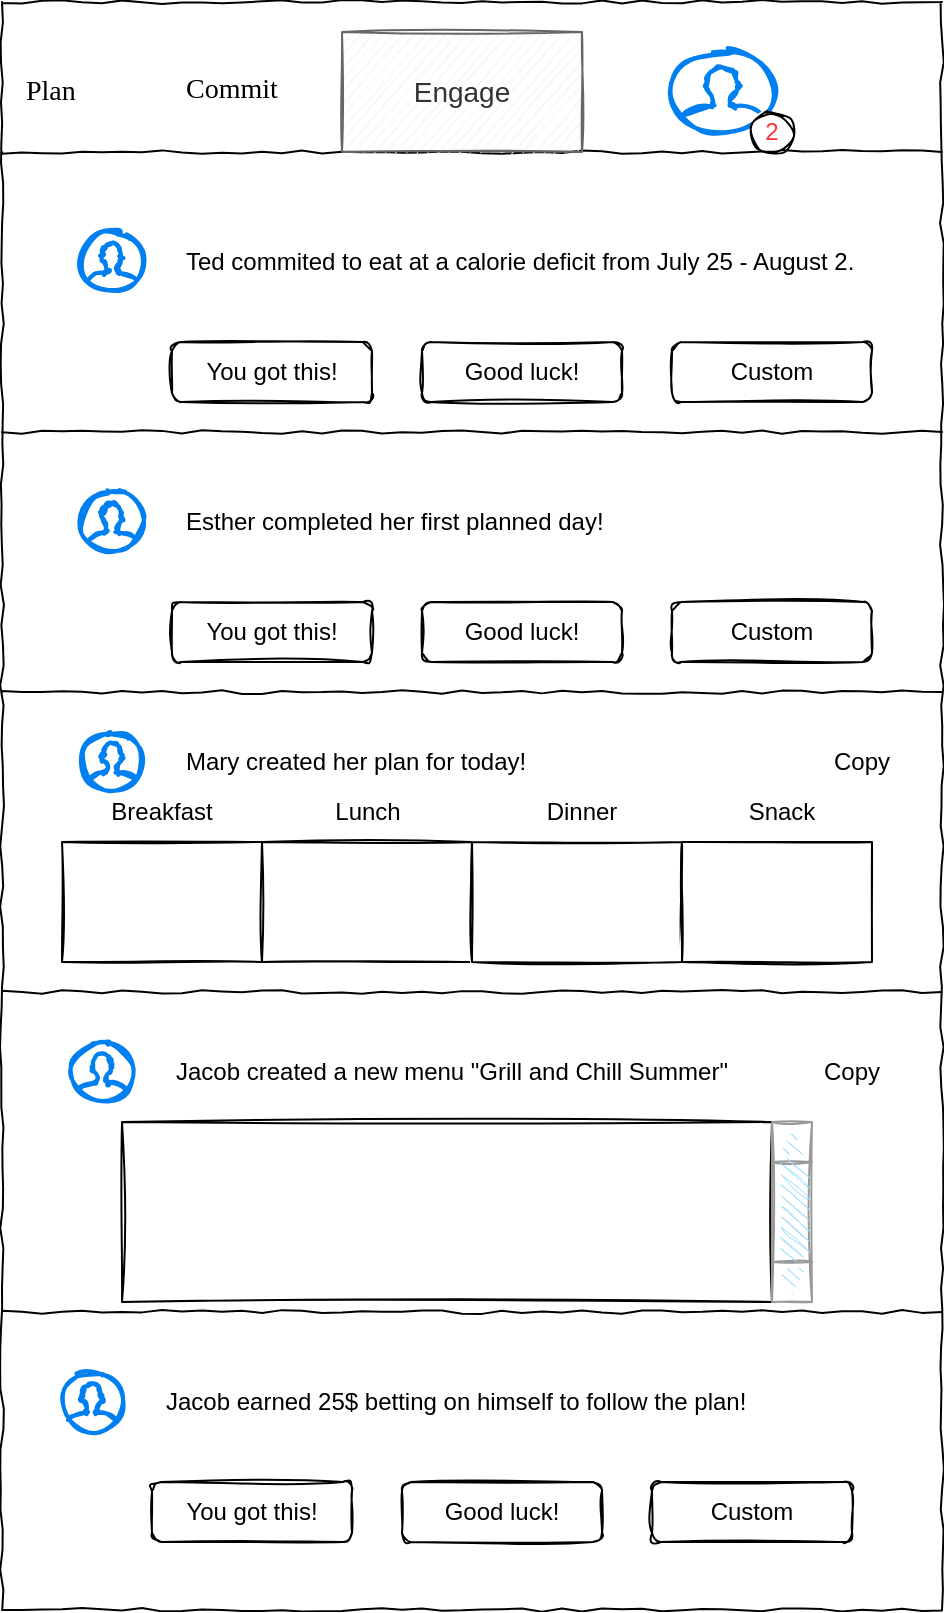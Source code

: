 <mxfile version="14.9.2" type="github">
  <diagram name="Page-1" id="03018318-947c-dd8e-b7a3-06fadd420f32">
    <mxGraphModel dx="1635" dy="838" grid="1" gridSize="10" guides="1" tooltips="1" connect="1" arrows="1" fold="1" page="1" pageScale="1" pageWidth="1100" pageHeight="850" background="none" math="0" shadow="0">
      <root>
        <mxCell id="0" />
        <mxCell id="1" parent="0" />
        <mxCell id="677b7b8949515195-1" value="" style="whiteSpace=wrap;html=1;rounded=0;shadow=0;labelBackgroundColor=none;strokeColor=#000000;strokeWidth=1;fillColor=none;fontFamily=Verdana;fontSize=12;fontColor=#000000;align=center;comic=1;" parent="1" vertex="1">
          <mxGeometry x="350" y="30" width="470" height="804" as="geometry" />
        </mxCell>
        <mxCell id="677b7b8949515195-4" value="Plan" style="text;html=1;points=[];align=left;verticalAlign=middle;spacingTop=-4;fontSize=14;fontFamily=Verdana" parent="1" vertex="1">
          <mxGeometry x="360" y="47" width="60" height="60" as="geometry" />
        </mxCell>
        <mxCell id="677b7b8949515195-9" value="" style="line;strokeWidth=1;html=1;rounded=0;shadow=0;labelBackgroundColor=none;fillColor=none;fontFamily=Verdana;fontSize=14;fontColor=#000000;align=center;comic=1;" parent="1" vertex="1">
          <mxGeometry x="350" y="100" width="470" height="10" as="geometry" />
        </mxCell>
        <mxCell id="Ri4otbQqNxBpemyUNb08-1" value="Commit" style="text;html=1;points=[];align=left;verticalAlign=middle;spacingTop=-4;fontSize=14;fontFamily=Verdana" vertex="1" parent="1">
          <mxGeometry x="440" y="51" width="60" height="50" as="geometry" />
        </mxCell>
        <mxCell id="Ri4otbQqNxBpemyUNb08-3" value="&lt;font style=&quot;font-size: 14px&quot;&gt;Engage&lt;/font&gt;" style="rounded=0;whiteSpace=wrap;html=1;sketch=1;fillColor=#f5f5f5;strokeColor=#666666;fontColor=#333333;" vertex="1" parent="1">
          <mxGeometry x="520" y="45" width="120" height="60" as="geometry" />
        </mxCell>
        <mxCell id="Ri4otbQqNxBpemyUNb08-4" value="" style="shape=image;html=1;verticalAlign=top;verticalLabelPosition=bottom;labelBackgroundColor=#ffffff;imageAspect=0;aspect=fixed;image=https://cdn4.iconfinder.com/data/icons/evil-icons-user-interface/64/menu-128.png;sketch=1;" vertex="1" parent="1">
          <mxGeometry x="760" y="52" width="48" height="48" as="geometry" />
        </mxCell>
        <mxCell id="Ri4otbQqNxBpemyUNb08-6" value="" style="line;strokeWidth=1;html=1;rounded=0;shadow=0;labelBackgroundColor=none;fillColor=none;fontFamily=Verdana;fontSize=14;fontColor=#000000;align=center;comic=1;" vertex="1" parent="1">
          <mxGeometry x="350" y="240" width="470" height="10" as="geometry" />
        </mxCell>
        <mxCell id="Ri4otbQqNxBpemyUNb08-7" value="Ted commited to eat at a calorie deficit from July 25 - August 2.&amp;nbsp;" style="text;html=1;strokeColor=none;fillColor=none;align=left;verticalAlign=middle;whiteSpace=wrap;rounded=0;sketch=1;" vertex="1" parent="1">
          <mxGeometry x="440" y="110" width="365" height="100" as="geometry" />
        </mxCell>
        <mxCell id="Ri4otbQqNxBpemyUNb08-8" value="" style="shape=image;html=1;verticalAlign=top;verticalLabelPosition=bottom;labelBackgroundColor=#ffffff;imageAspect=0;aspect=fixed;image=https://cdn3.iconfinder.com/data/icons/streamline-icon-set-free-pack/48/Streamline-63-128.png;sketch=1;" vertex="1" parent="1">
          <mxGeometry x="385" y="200" width="30" height="30" as="geometry" />
        </mxCell>
        <mxCell id="Ri4otbQqNxBpemyUNb08-9" value="You got this!" style="rounded=1;whiteSpace=wrap;html=1;sketch=1;verticalAlign=middle;" vertex="1" parent="1">
          <mxGeometry x="435" y="200" width="100" height="30" as="geometry" />
        </mxCell>
        <mxCell id="Ri4otbQqNxBpemyUNb08-10" value="Good luck!" style="rounded=1;whiteSpace=wrap;html=1;sketch=1;verticalAlign=middle;" vertex="1" parent="1">
          <mxGeometry x="560" y="200" width="100" height="30" as="geometry" />
        </mxCell>
        <mxCell id="Ri4otbQqNxBpemyUNb08-11" value="Custom" style="rounded=1;whiteSpace=wrap;html=1;sketch=1;verticalAlign=middle;" vertex="1" parent="1">
          <mxGeometry x="685" y="200" width="100" height="30" as="geometry" />
        </mxCell>
        <mxCell id="Ri4otbQqNxBpemyUNb08-13" value="" style="html=1;verticalLabelPosition=bottom;align=center;labelBackgroundColor=#ffffff;verticalAlign=top;strokeWidth=2;strokeColor=#0080F0;shadow=0;dashed=0;shape=mxgraph.ios7.icons.user;sketch=1;" vertex="1" parent="1">
          <mxGeometry x="390" y="145" width="30" height="30" as="geometry" />
        </mxCell>
        <mxCell id="Ri4otbQqNxBpemyUNb08-14" value="" style="line;strokeWidth=1;html=1;rounded=0;shadow=0;labelBackgroundColor=none;fillColor=none;fontFamily=Verdana;fontSize=14;fontColor=#000000;align=center;comic=1;" vertex="1" parent="1">
          <mxGeometry x="350" y="370" width="470" height="10" as="geometry" />
        </mxCell>
        <mxCell id="Ri4otbQqNxBpemyUNb08-15" value="Esther completed her first planned day!" style="text;html=1;strokeColor=none;fillColor=none;align=left;verticalAlign=middle;whiteSpace=wrap;rounded=0;sketch=1;" vertex="1" parent="1">
          <mxGeometry x="440" y="240" width="365" height="100" as="geometry" />
        </mxCell>
        <mxCell id="Ri4otbQqNxBpemyUNb08-16" value="" style="shape=image;html=1;verticalAlign=top;verticalLabelPosition=bottom;labelBackgroundColor=#ffffff;imageAspect=0;aspect=fixed;image=https://cdn3.iconfinder.com/data/icons/streamline-icon-set-free-pack/48/Streamline-63-128.png;sketch=1;" vertex="1" parent="1">
          <mxGeometry x="385" y="330" width="30" height="30" as="geometry" />
        </mxCell>
        <mxCell id="Ri4otbQqNxBpemyUNb08-17" value="You got this!" style="rounded=1;whiteSpace=wrap;html=1;sketch=1;verticalAlign=middle;" vertex="1" parent="1">
          <mxGeometry x="435" y="330" width="100" height="30" as="geometry" />
        </mxCell>
        <mxCell id="Ri4otbQqNxBpemyUNb08-18" value="Good luck!" style="rounded=1;whiteSpace=wrap;html=1;sketch=1;verticalAlign=middle;" vertex="1" parent="1">
          <mxGeometry x="560" y="330" width="100" height="30" as="geometry" />
        </mxCell>
        <mxCell id="Ri4otbQqNxBpemyUNb08-19" value="Custom" style="rounded=1;whiteSpace=wrap;html=1;sketch=1;verticalAlign=middle;" vertex="1" parent="1">
          <mxGeometry x="685" y="330" width="100" height="30" as="geometry" />
        </mxCell>
        <mxCell id="Ri4otbQqNxBpemyUNb08-20" value="" style="html=1;verticalLabelPosition=bottom;align=center;labelBackgroundColor=#ffffff;verticalAlign=top;strokeWidth=2;strokeColor=#0080F0;shadow=0;dashed=0;shape=mxgraph.ios7.icons.user;sketch=1;" vertex="1" parent="1">
          <mxGeometry x="390" y="275" width="30" height="30" as="geometry" />
        </mxCell>
        <mxCell id="Ri4otbQqNxBpemyUNb08-21" value="" style="line;strokeWidth=1;html=1;rounded=0;shadow=0;labelBackgroundColor=none;fillColor=none;fontFamily=Verdana;fontSize=14;fontColor=#000000;align=center;comic=1;" vertex="1" parent="1">
          <mxGeometry x="350" y="520" width="470" height="10" as="geometry" />
        </mxCell>
        <mxCell id="Ri4otbQqNxBpemyUNb08-22" value="Mary created her plan for today!" style="text;html=1;strokeColor=none;fillColor=none;align=left;verticalAlign=middle;whiteSpace=wrap;rounded=0;sketch=1;" vertex="1" parent="1">
          <mxGeometry x="440" y="385" width="365" height="50" as="geometry" />
        </mxCell>
        <mxCell id="Ri4otbQqNxBpemyUNb08-27" value="" style="html=1;verticalLabelPosition=bottom;align=center;labelBackgroundColor=#ffffff;verticalAlign=top;strokeWidth=2;strokeColor=#0080F0;shadow=0;dashed=0;shape=mxgraph.ios7.icons.user;sketch=1;" vertex="1" parent="1">
          <mxGeometry x="390" y="395" width="30" height="30" as="geometry" />
        </mxCell>
        <mxCell id="Ri4otbQqNxBpemyUNb08-29" value="" style="rounded=0;whiteSpace=wrap;html=1;sketch=1;verticalAlign=middle;" vertex="1" parent="1">
          <mxGeometry x="380" y="450" width="100" height="60" as="geometry" />
        </mxCell>
        <mxCell id="Ri4otbQqNxBpemyUNb08-30" value="" style="rounded=0;whiteSpace=wrap;html=1;sketch=1;verticalAlign=middle;" vertex="1" parent="1">
          <mxGeometry x="480" y="450" width="105" height="60" as="geometry" />
        </mxCell>
        <mxCell id="Ri4otbQqNxBpemyUNb08-31" value="" style="rounded=0;whiteSpace=wrap;html=1;sketch=1;verticalAlign=middle;" vertex="1" parent="1">
          <mxGeometry x="585" y="450" width="105" height="60" as="geometry" />
        </mxCell>
        <mxCell id="Ri4otbQqNxBpemyUNb08-32" value="" style="rounded=0;whiteSpace=wrap;html=1;sketch=1;verticalAlign=middle;" vertex="1" parent="1">
          <mxGeometry x="690" y="450" width="95" height="60" as="geometry" />
        </mxCell>
        <mxCell id="Ri4otbQqNxBpemyUNb08-33" value="Copy" style="text;html=1;strokeColor=none;fillColor=none;align=center;verticalAlign=middle;whiteSpace=wrap;rounded=0;sketch=1;" vertex="1" parent="1">
          <mxGeometry x="760" y="400" width="40" height="20" as="geometry" />
        </mxCell>
        <mxCell id="Ri4otbQqNxBpemyUNb08-34" value="" style="shape=image;html=1;verticalAlign=top;verticalLabelPosition=bottom;labelBackgroundColor=#ffffff;imageAspect=0;aspect=fixed;image=https://cdn3.iconfinder.com/data/icons/streamline-icon-set-free-pack/48/Streamline-63-128.png;sketch=1;" vertex="1" parent="1">
          <mxGeometry x="740" y="400" width="20" height="20" as="geometry" />
        </mxCell>
        <mxCell id="Ri4otbQqNxBpemyUNb08-35" value="Breakfast" style="text;html=1;strokeColor=none;fillColor=none;align=center;verticalAlign=middle;whiteSpace=wrap;rounded=0;sketch=1;" vertex="1" parent="1">
          <mxGeometry x="410" y="425" width="40" height="20" as="geometry" />
        </mxCell>
        <mxCell id="Ri4otbQqNxBpemyUNb08-36" value="Lunch" style="text;html=1;strokeColor=none;fillColor=none;align=center;verticalAlign=middle;whiteSpace=wrap;rounded=0;sketch=1;" vertex="1" parent="1">
          <mxGeometry x="512.5" y="425" width="40" height="20" as="geometry" />
        </mxCell>
        <mxCell id="Ri4otbQqNxBpemyUNb08-37" value="Dinner" style="text;html=1;strokeColor=none;fillColor=none;align=center;verticalAlign=middle;whiteSpace=wrap;rounded=0;sketch=1;" vertex="1" parent="1">
          <mxGeometry x="620" y="425" width="40" height="20" as="geometry" />
        </mxCell>
        <mxCell id="Ri4otbQqNxBpemyUNb08-39" value="Snack" style="text;html=1;strokeColor=none;fillColor=none;align=center;verticalAlign=middle;whiteSpace=wrap;rounded=0;sketch=1;" vertex="1" parent="1">
          <mxGeometry x="720" y="425" width="40" height="20" as="geometry" />
        </mxCell>
        <mxCell id="Ri4otbQqNxBpemyUNb08-40" value="" style="line;strokeWidth=1;html=1;rounded=0;shadow=0;labelBackgroundColor=none;fillColor=none;fontFamily=Verdana;fontSize=14;fontColor=#000000;align=center;comic=1;" vertex="1" parent="1">
          <mxGeometry x="350" y="680" width="470" height="10" as="geometry" />
        </mxCell>
        <mxCell id="Ri4otbQqNxBpemyUNb08-41" value="Jacob created a new menu &quot;Grill and Chill Summer&quot;" style="text;html=1;strokeColor=none;fillColor=none;align=left;verticalAlign=middle;whiteSpace=wrap;rounded=0;sketch=1;" vertex="1" parent="1">
          <mxGeometry x="435" y="540" width="365" height="50" as="geometry" />
        </mxCell>
        <mxCell id="Ri4otbQqNxBpemyUNb08-42" value="" style="html=1;verticalLabelPosition=bottom;align=center;labelBackgroundColor=#ffffff;verticalAlign=top;strokeWidth=2;strokeColor=#0080F0;shadow=0;dashed=0;shape=mxgraph.ios7.icons.user;sketch=1;" vertex="1" parent="1">
          <mxGeometry x="385" y="550" width="30" height="30" as="geometry" />
        </mxCell>
        <mxCell id="Ri4otbQqNxBpemyUNb08-43" value="Copy" style="text;html=1;strokeColor=none;fillColor=none;align=center;verticalAlign=middle;whiteSpace=wrap;rounded=0;sketch=1;" vertex="1" parent="1">
          <mxGeometry x="755" y="555" width="40" height="20" as="geometry" />
        </mxCell>
        <mxCell id="Ri4otbQqNxBpemyUNb08-44" value="" style="shape=image;html=1;verticalAlign=top;verticalLabelPosition=bottom;labelBackgroundColor=#ffffff;imageAspect=0;aspect=fixed;image=https://cdn3.iconfinder.com/data/icons/streamline-icon-set-free-pack/48/Streamline-63-128.png;sketch=1;" vertex="1" parent="1">
          <mxGeometry x="735" y="555" width="20" height="20" as="geometry" />
        </mxCell>
        <mxCell id="Ri4otbQqNxBpemyUNb08-46" value="" style="rounded=0;whiteSpace=wrap;html=1;sketch=1;verticalAlign=middle;" vertex="1" parent="1">
          <mxGeometry x="410" y="590" width="325" height="90" as="geometry" />
        </mxCell>
        <mxCell id="Ri4otbQqNxBpemyUNb08-47" value="" style="verticalLabelPosition=bottom;shadow=0;dashed=0;align=center;html=1;verticalAlign=top;strokeWidth=1;shape=mxgraph.mockup.navigation.scrollBar;strokeColor=#999999;barPos=20;fillColor2=#99ddff;strokeColor2=none;direction=north;sketch=1;" vertex="1" parent="1">
          <mxGeometry x="735" y="590" width="20" height="90" as="geometry" />
        </mxCell>
        <mxCell id="Ri4otbQqNxBpemyUNb08-49" value="" style="html=1;verticalLabelPosition=bottom;align=center;labelBackgroundColor=#ffffff;verticalAlign=top;strokeWidth=2;strokeColor=#0080F0;shadow=0;dashed=0;shape=mxgraph.ios7.icons.user;sketch=1;" vertex="1" parent="1">
          <mxGeometry x="685" y="55" width="50" height="40" as="geometry" />
        </mxCell>
        <mxCell id="Ri4otbQqNxBpemyUNb08-52" value="&lt;font style=&quot;font-size: 12px&quot; color=&quot;#ff3333&quot;&gt;2&lt;/font&gt;" style="ellipse;whiteSpace=wrap;html=1;aspect=fixed;sketch=1;verticalAlign=middle;" vertex="1" parent="1">
          <mxGeometry x="725" y="85" width="20" height="20" as="geometry" />
        </mxCell>
        <mxCell id="Ri4otbQqNxBpemyUNb08-53" value="Jacob earned 25$ betting on himself to follow the plan!&amp;nbsp;" style="text;html=1;strokeColor=none;fillColor=none;align=left;verticalAlign=middle;whiteSpace=wrap;rounded=0;sketch=1;" vertex="1" parent="1">
          <mxGeometry x="430" y="680" width="365" height="100" as="geometry" />
        </mxCell>
        <mxCell id="Ri4otbQqNxBpemyUNb08-54" value="" style="shape=image;html=1;verticalAlign=top;verticalLabelPosition=bottom;labelBackgroundColor=#ffffff;imageAspect=0;aspect=fixed;image=https://cdn3.iconfinder.com/data/icons/streamline-icon-set-free-pack/48/Streamline-63-128.png;sketch=1;" vertex="1" parent="1">
          <mxGeometry x="375" y="770" width="30" height="30" as="geometry" />
        </mxCell>
        <mxCell id="Ri4otbQqNxBpemyUNb08-55" value="You got this!" style="rounded=1;whiteSpace=wrap;html=1;sketch=1;verticalAlign=middle;" vertex="1" parent="1">
          <mxGeometry x="425" y="770" width="100" height="30" as="geometry" />
        </mxCell>
        <mxCell id="Ri4otbQqNxBpemyUNb08-56" value="Good luck!" style="rounded=1;whiteSpace=wrap;html=1;sketch=1;verticalAlign=middle;" vertex="1" parent="1">
          <mxGeometry x="550" y="770" width="100" height="30" as="geometry" />
        </mxCell>
        <mxCell id="Ri4otbQqNxBpemyUNb08-57" value="Custom" style="rounded=1;whiteSpace=wrap;html=1;sketch=1;verticalAlign=middle;" vertex="1" parent="1">
          <mxGeometry x="675" y="770" width="100" height="30" as="geometry" />
        </mxCell>
        <mxCell id="Ri4otbQqNxBpemyUNb08-58" value="" style="html=1;verticalLabelPosition=bottom;align=center;labelBackgroundColor=#ffffff;verticalAlign=top;strokeWidth=2;strokeColor=#0080F0;shadow=0;dashed=0;shape=mxgraph.ios7.icons.user;sketch=1;" vertex="1" parent="1">
          <mxGeometry x="380" y="715" width="30" height="30" as="geometry" />
        </mxCell>
      </root>
    </mxGraphModel>
  </diagram>
</mxfile>
